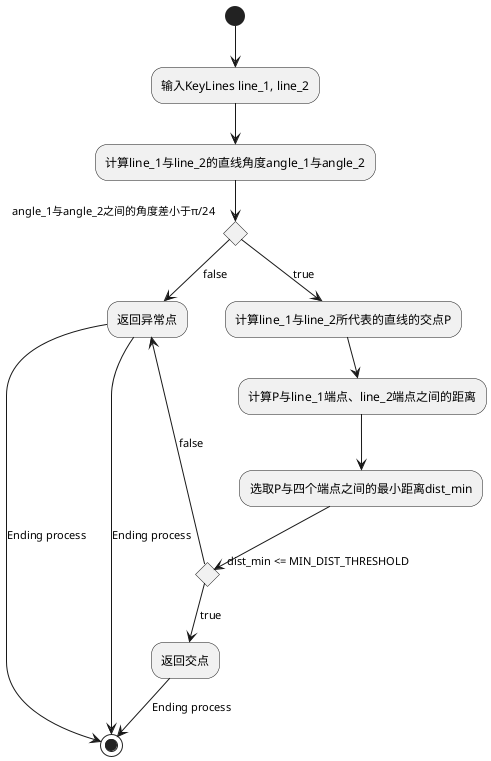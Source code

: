 @startuml
(*) --> "输入KeyLines line_1, line_2"
--> "计算line_1与line_2的直线角度angle_1与angle_2"
if "angle_1与angle_2之间的角度差小于π/24" 
    --> [true] "计算line_1与line_2所代表的直线的交点P"
    --> "计算P与line_1端点、line_2端点之间的距离"
    --> "选取P与四个端点之间的最小距离dist_min"
    if "dist_min <= MIN_DIST_THRESHOLD"
        --> [true] "返回交点"
        --> [Ending process] (*)
    else 
        -left-> [false] "返回异常点"
    endif
    --> [Ending process] (*)
else 
    --> [false] "返回异常点"
    --> [Ending process] (*)
endif


@enduml